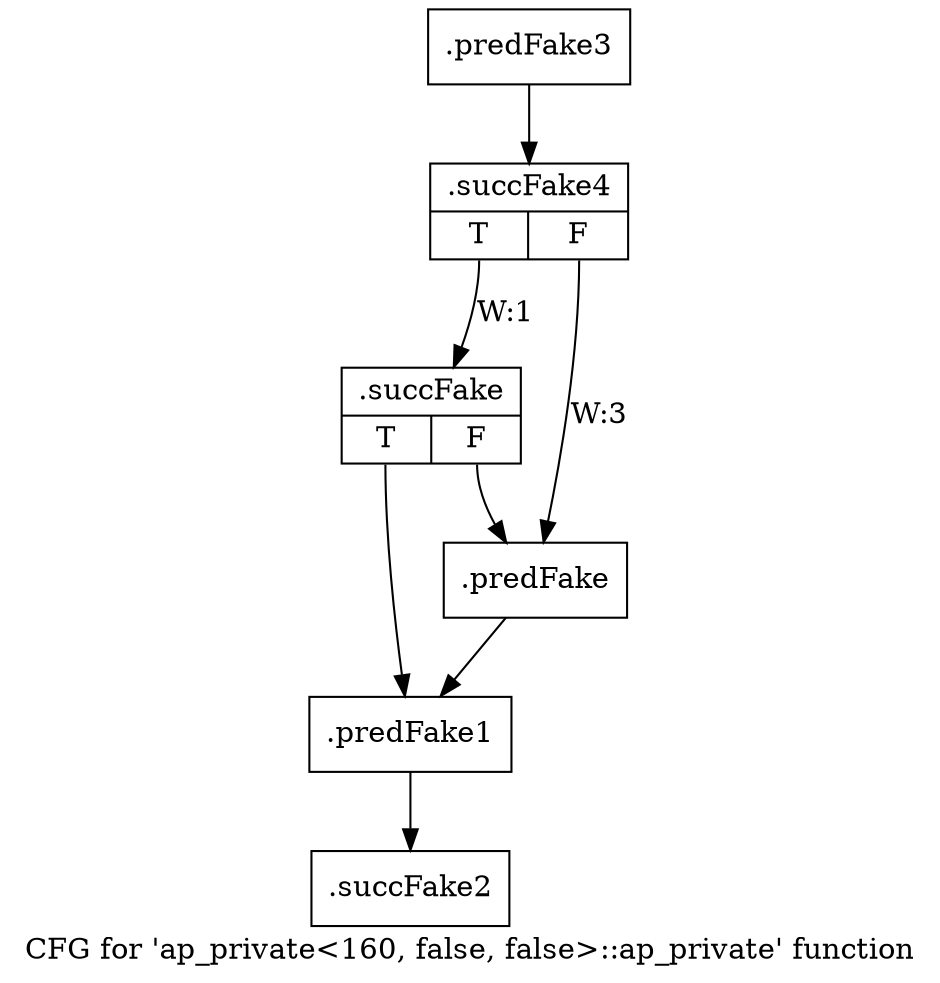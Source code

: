 digraph "CFG for 'ap_private\<160, false, false\>::ap_private' function" {
	label="CFG for 'ap_private\<160, false, false\>::ap_private' function";

	Node0x5849320 [shape=record,filename="",linenumber="",label="{.predFake3}"];
	Node0x5849320 -> Node0x6072de0[ callList="" memoryops="" filename="/mnt/xilinx/Vitis_HLS/2021.2/include/etc/ap_private.h" execusionnum="2"];
	Node0x6072de0 [shape=record,filename="/mnt/xilinx/Vitis_HLS/2021.2/include/etc/ap_private.h",linenumber="3483",label="{.succFake4|{<s0>T|<s1>F}}"];
	Node0x6072de0:s0 -> Node0x6074600[label="W:1" callList="" memoryops="" filename="/mnt/xilinx/Vitis_HLS/2021.2/include/etc/ap_private.h" execusionnum="0"];
	Node0x6072de0:s1 -> Node0x5744740[label="W:3"];
	Node0x6074600 [shape=record,filename="/mnt/xilinx/Vitis_HLS/2021.2/include/etc/ap_private.h",linenumber="3483",label="{.succFake|{<s0>T|<s1>F}}"];
	Node0x6074600:s0 -> Node0x5744790[ callList="" memoryops="" filename="/mnt/xilinx/Vitis_HLS/2021.2/include/etc/ap_private.h" execusionnum="0"];
	Node0x6074600:s1 -> Node0x5744740;
	Node0x5744740 [shape=record,filename="/mnt/xilinx/Vitis_HLS/2021.2/include/etc/ap_private.h",linenumber="3483",label="{.predFake}"];
	Node0x5744740 -> Node0x5744790[ callList="" memoryops="" filename="/mnt/xilinx/Vitis_HLS/2021.2/include/etc/ap_private.h" execusionnum="2"];
	Node0x5744790 [shape=record,filename="/mnt/xilinx/Vitis_HLS/2021.2/include/etc/ap_private.h",linenumber="3483",label="{.predFake1}"];
	Node0x5744790 -> Node0x6071f70[ callList="" memoryops="" filename="/mnt/xilinx/Vitis_HLS/2021.2/include/etc/ap_private.h" execusionnum="2"];
	Node0x6071f70 [shape=record,filename="/mnt/xilinx/Vitis_HLS/2021.2/include/etc/ap_private.h",linenumber="3483",label="{.succFake2}"];
}
